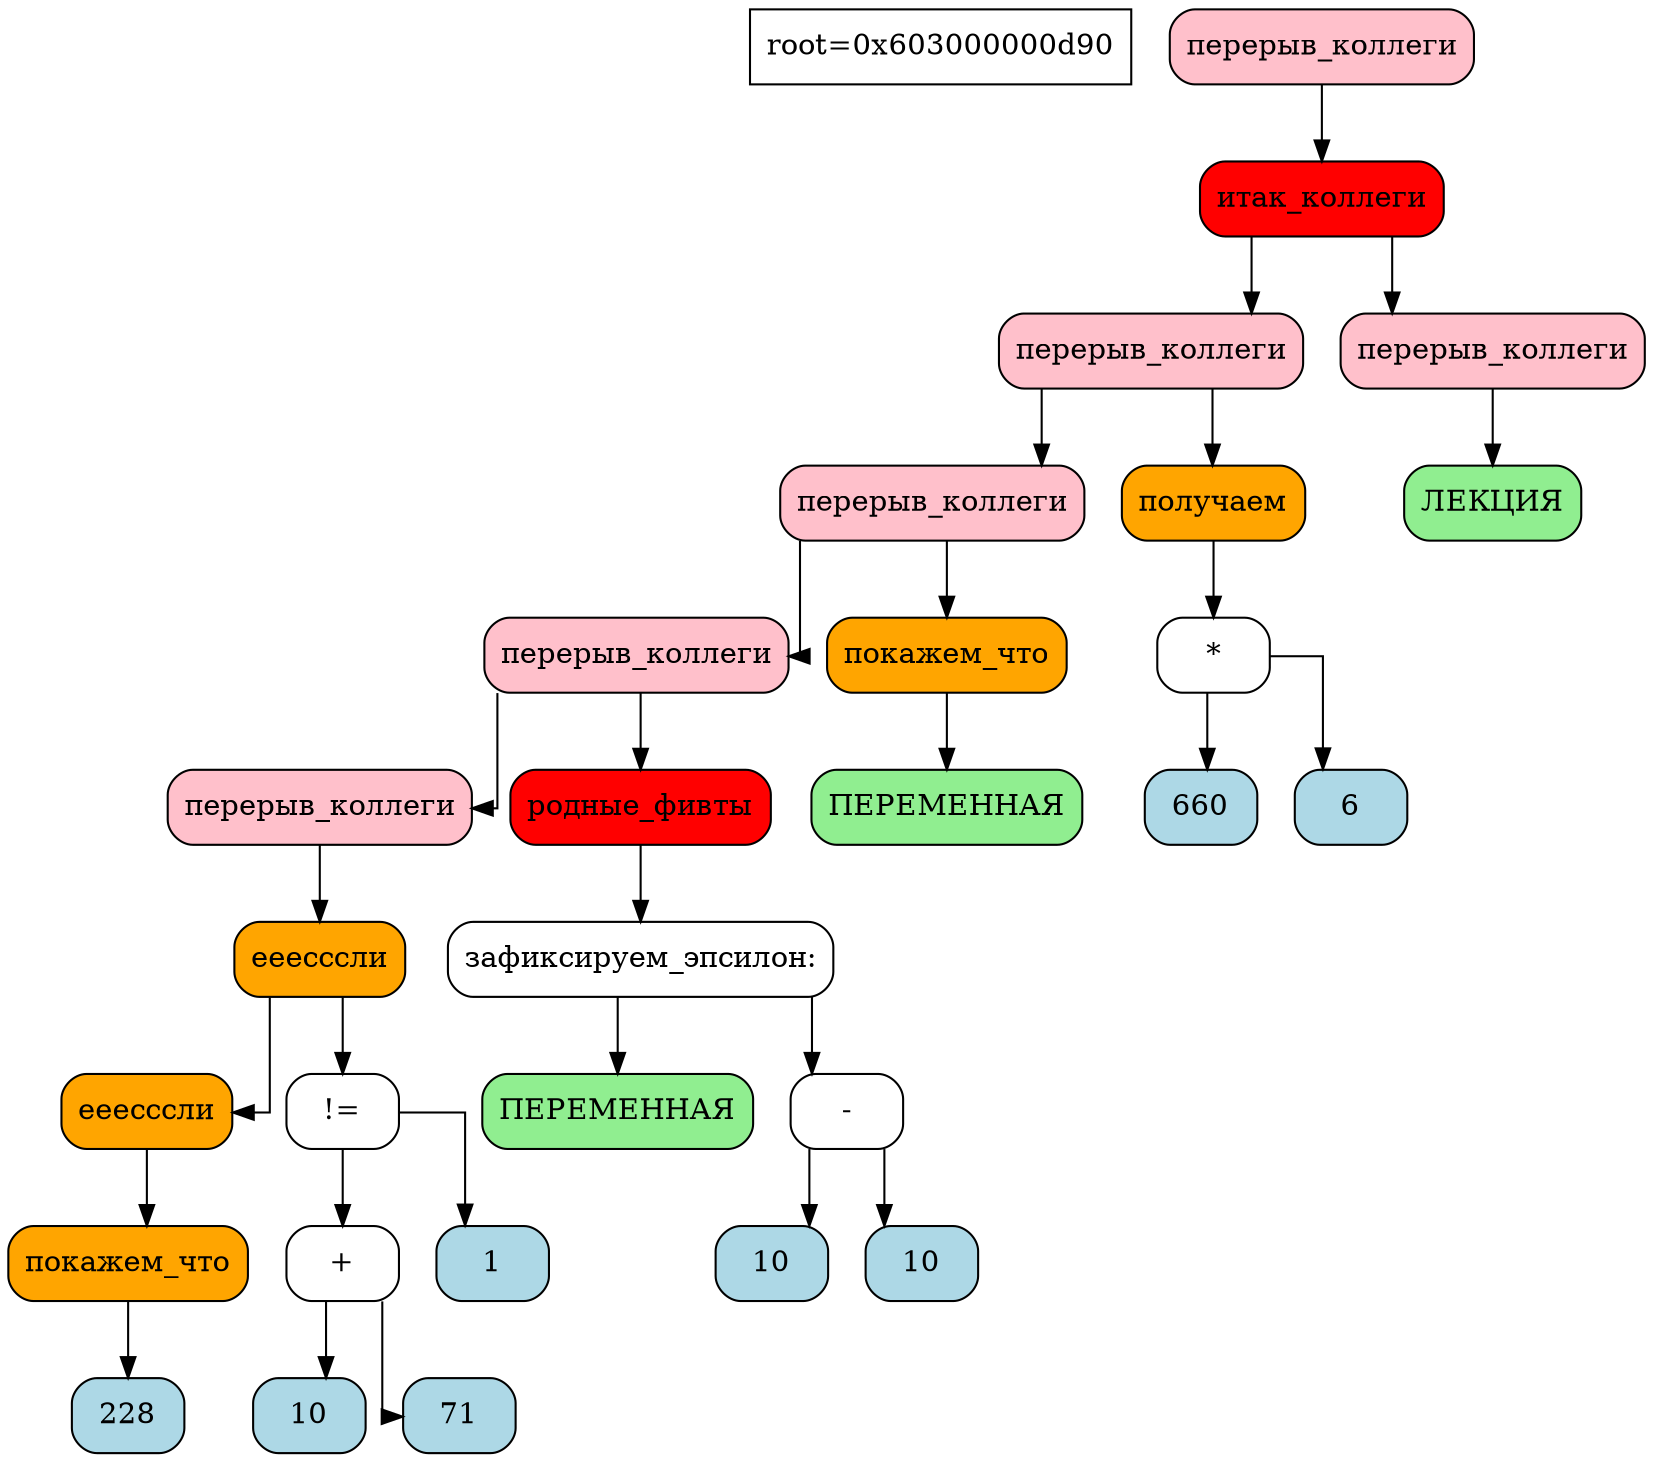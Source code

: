 digraph tree{
    node[shape=record,fontsize=14];
    splines=ortho
    info[label="root=0x603000000d90"]

  	node0x603000000d90[shape=Mrecord,style="rounded,filled",fillcolor="pink",label="перерыв_коллеги"]
	node0x603000000d90[shape=Mrecord,style="rounded,filled",fillcolor="pink",label="перерыв_коллеги"]
	node0x603000000d90->node0x603000000d60
	node0x603000000d60[shape=Mrecord,style="rounded,filled",fillcolor="red",label="итак_коллеги"]
	node0x603000000d60->node0x603000000d00
	node0x603000000d00[shape=Mrecord,style="rounded,filled",fillcolor="pink",label="перерыв_коллеги"]
	node0x603000000d00->node0x603000000c10
	node0x603000000c10[shape=Mrecord,style="rounded,filled",fillcolor="pink",label="перерыв_коллеги"]
	node0x603000000c10->node0x603000000b50
	node0x603000000b50[shape=Mrecord,style="rounded,filled",fillcolor="pink",label="перерыв_коллеги"]
	node0x603000000b50->node0x603000000a00
	node0x603000000a00[shape=Mrecord,style="rounded,filled",fillcolor="pink",label="перерыв_коллеги"]
	node0x603000000a00[shape=Mrecord,style="rounded,filled",fillcolor="pink",label="перерыв_коллеги"]
	node0x603000000a00->node0x6030000009d0
	node0x6030000009d0[shape=Mrecord,style="rounded,filled",fillcolor="orange",label="ееесссли"]
	node0x6030000009d0->node0x6030000009a0
	node0x6030000009a0[shape=Mrecord,style="rounded,filled",fillcolor="orange",label="ееесссли"]
	node0x6030000009a0->node0x603000000970
	node0x603000000970[shape=Mrecord,style="rounded,filled",fillcolor="orange",label="покажем_что"]
	node0x603000000970->node0x603000000940
	node0x603000000940[shape=Mrecord,style="rounded,filled",fillcolor="lightblue",label="228"]
	node0x603000000940[shape=Mrecord,style="rounded,filled",fillcolor="lightblue",label="228"]
	node0x603000000970[shape=Mrecord,style="rounded,filled",fillcolor="orange",label="покажем_что"]
	node0x6030000009a0[shape=Mrecord,style="rounded,filled",fillcolor="orange",label="ееесссли"]
	node0x6030000009d0[shape=Mrecord,style="rounded,filled",fillcolor="orange",label="ееесссли"]
	node0x6030000009d0->node0x603000000910
	node0x603000000910[shape=Mrecord,style="rounded,filled",fillcolor="white",label="!="]
	node0x603000000910->node0x6030000008b0
	node0x6030000008b0[shape=Mrecord,style="rounded,filled",fillcolor="white",label="+"]
	node0x6030000008b0->node0x603000000850
	node0x603000000850[shape=Mrecord,style="rounded,filled",fillcolor="lightblue",label="10"]
	node0x603000000850[shape=Mrecord,style="rounded,filled",fillcolor="lightblue",label="10"]
	node0x6030000008b0[shape=Mrecord,style="rounded,filled",fillcolor="white",label="+"]
	node0x6030000008b0->node0x603000000880
	node0x603000000880[shape=Mrecord,style="rounded,filled",fillcolor="lightblue",label="71"]
	node0x603000000880[shape=Mrecord,style="rounded,filled",fillcolor="lightblue",label="71"]
	node0x603000000910[shape=Mrecord,style="rounded,filled",fillcolor="white",label="!="]
	node0x603000000910->node0x6030000008e0
	node0x6030000008e0[shape=Mrecord,style="rounded,filled",fillcolor="lightblue",label="1"]
	node0x6030000008e0[shape=Mrecord,style="rounded,filled",fillcolor="lightblue",label="1"]
	node0x603000000b50[shape=Mrecord,style="rounded,filled",fillcolor="pink",label="перерыв_коллеги"]
	node0x603000000b50->node0x603000000b20
	node0x603000000b20[shape=Mrecord,style="rounded,filled",fillcolor="red",label="родные_фивты"]
	node0x603000000b20->node0x603000000af0
	node0x603000000af0[shape=Mrecord,style="rounded,filled",fillcolor="white",label="зафиксируем_эпсилон:"]
	node0x603000000af0->node0x603000000a30
	node0x603000000a30[shape=Mrecord,style="rounded,filled",fillcolor="lightgreen",label="ПЕРЕМЕННАЯ"]
	node0x603000000a30[shape=Mrecord,style="rounded,filled",fillcolor="lightgreen",label="ПЕРЕМЕННАЯ"]
	node0x603000000af0[shape=Mrecord,style="rounded,filled",fillcolor="white",label="зафиксируем_эпсилон:"]
	node0x603000000af0->node0x603000000ac0
	node0x603000000ac0[shape=Mrecord,style="rounded,filled",fillcolor="white",label="-"]
	node0x603000000ac0->node0x603000000a60
	node0x603000000a60[shape=Mrecord,style="rounded,filled",fillcolor="lightblue",label="10"]
	node0x603000000a60[shape=Mrecord,style="rounded,filled",fillcolor="lightblue",label="10"]
	node0x603000000ac0[shape=Mrecord,style="rounded,filled",fillcolor="white",label="-"]
	node0x603000000ac0->node0x603000000a90
	node0x603000000a90[shape=Mrecord,style="rounded,filled",fillcolor="lightblue",label="10"]
	node0x603000000a90[shape=Mrecord,style="rounded,filled",fillcolor="lightblue",label="10"]
	node0x603000000b20[shape=Mrecord,style="rounded,filled",fillcolor="red",label="родные_фивты"]
	node0x603000000c10[shape=Mrecord,style="rounded,filled",fillcolor="pink",label="перерыв_коллеги"]
	node0x603000000c10->node0x603000000be0
	node0x603000000be0[shape=Mrecord,style="rounded,filled",fillcolor="orange",label="покажем_что"]
	node0x603000000be0->node0x603000000bb0
	node0x603000000bb0[shape=Mrecord,style="rounded,filled",fillcolor="lightgreen",label="ПЕРЕМЕННАЯ"]
	node0x603000000bb0[shape=Mrecord,style="rounded,filled",fillcolor="lightgreen",label="ПЕРЕМЕННАЯ"]
	node0x603000000be0[shape=Mrecord,style="rounded,filled",fillcolor="orange",label="покажем_что"]
	node0x603000000d00[shape=Mrecord,style="rounded,filled",fillcolor="pink",label="перерыв_коллеги"]
	node0x603000000d00->node0x603000000cd0
	node0x603000000cd0[shape=Mrecord,style="rounded,filled",fillcolor="orange",label="получаем"]
	node0x603000000cd0->node0x603000000ca0
	node0x603000000ca0[shape=Mrecord,style="rounded,filled",fillcolor="white",label="*"]
	node0x603000000ca0->node0x603000000c40
	node0x603000000c40[shape=Mrecord,style="rounded,filled",fillcolor="lightblue",label="660"]
	node0x603000000c40[shape=Mrecord,style="rounded,filled",fillcolor="lightblue",label="660"]
	node0x603000000ca0[shape=Mrecord,style="rounded,filled",fillcolor="white",label="*"]
	node0x603000000ca0->node0x603000000c70
	node0x603000000c70[shape=Mrecord,style="rounded,filled",fillcolor="lightblue",label="6"]
	node0x603000000c70[shape=Mrecord,style="rounded,filled",fillcolor="lightblue",label="6"]
	node0x603000000cd0[shape=Mrecord,style="rounded,filled",fillcolor="orange",label="получаем"]
	node0x603000000d60[shape=Mrecord,style="rounded,filled",fillcolor="red",label="итак_коллеги"]
	node0x603000000d60->node0x603000000d30
	node0x603000000d30[shape=Mrecord,style="rounded,filled",fillcolor="pink",label="перерыв_коллеги"]
	node0x603000000d30[shape=Mrecord,style="rounded,filled",fillcolor="pink",label="перерыв_коллеги"]
	node0x603000000d30->node0x603000000820
	node0x603000000820[shape=Mrecord,style="rounded,filled",fillcolor="lightgreen",label="ЛЕКЦИЯ"]
	node0x603000000820[shape=Mrecord,style="rounded,filled",fillcolor="lightgreen",label="ЛЕКЦИЯ"]

}